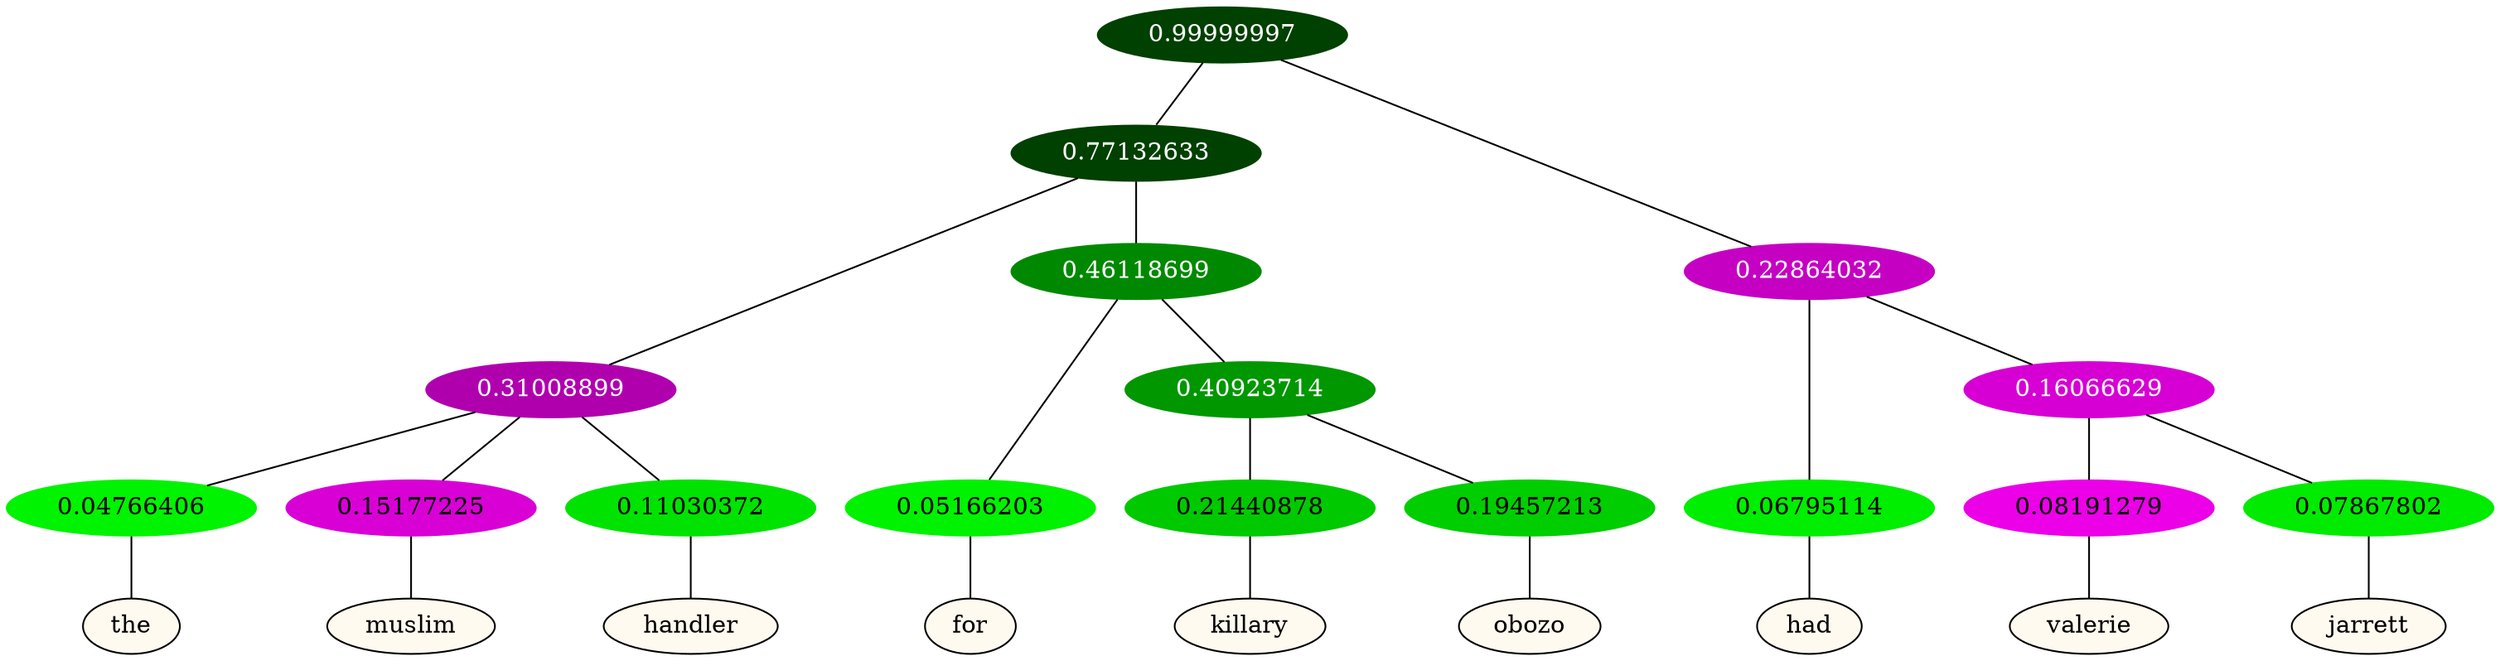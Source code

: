 graph {
	node [format=png height=0.15 nodesep=0.001 ordering=out overlap=prism overlap_scaling=0.01 ranksep=0.001 ratio=0.2 style=filled width=0.15]
	{
		rank=same
		a_w_7 [label=the color=black fillcolor=floralwhite style="filled,solid"]
		a_w_8 [label=muslim color=black fillcolor=floralwhite style="filled,solid"]
		a_w_9 [label=handler color=black fillcolor=floralwhite style="filled,solid"]
		a_w_10 [label=for color=black fillcolor=floralwhite style="filled,solid"]
		a_w_14 [label=killary color=black fillcolor=floralwhite style="filled,solid"]
		a_w_15 [label=obozo color=black fillcolor=floralwhite style="filled,solid"]
		a_w_5 [label=had color=black fillcolor=floralwhite style="filled,solid"]
		a_w_12 [label=valerie color=black fillcolor=floralwhite style="filled,solid"]
		a_w_13 [label=jarrett color=black fillcolor=floralwhite style="filled,solid"]
	}
	a_n_7 -- a_w_7
	a_n_8 -- a_w_8
	a_n_9 -- a_w_9
	a_n_10 -- a_w_10
	a_n_14 -- a_w_14
	a_n_15 -- a_w_15
	a_n_5 -- a_w_5
	a_n_12 -- a_w_12
	a_n_13 -- a_w_13
	{
		rank=same
		a_n_7 [label=0.04766406 color="0.334 1.000 0.952" fontcolor=black]
		a_n_8 [label=0.15177225 color="0.835 1.000 0.848" fontcolor=black]
		a_n_9 [label=0.11030372 color="0.334 1.000 0.890" fontcolor=black]
		a_n_10 [label=0.05166203 color="0.334 1.000 0.948" fontcolor=black]
		a_n_14 [label=0.21440878 color="0.334 1.000 0.786" fontcolor=black]
		a_n_15 [label=0.19457213 color="0.334 1.000 0.805" fontcolor=black]
		a_n_5 [label=0.06795114 color="0.334 1.000 0.932" fontcolor=black]
		a_n_12 [label=0.08191279 color="0.835 1.000 0.918" fontcolor=black]
		a_n_13 [label=0.07867802 color="0.334 1.000 0.921" fontcolor=black]
	}
	a_n_0 [label=0.99999997 color="0.334 1.000 0.250" fontcolor=grey99]
	a_n_1 [label=0.77132633 color="0.334 1.000 0.250" fontcolor=grey99]
	a_n_0 -- a_n_1
	a_n_2 [label=0.22864032 color="0.835 1.000 0.771" fontcolor=grey99]
	a_n_0 -- a_n_2
	a_n_3 [label=0.31008899 color="0.835 1.000 0.690" fontcolor=grey99]
	a_n_1 -- a_n_3
	a_n_4 [label=0.46118699 color="0.334 1.000 0.539" fontcolor=grey99]
	a_n_1 -- a_n_4
	a_n_2 -- a_n_5
	a_n_6 [label=0.16066629 color="0.835 1.000 0.839" fontcolor=grey99]
	a_n_2 -- a_n_6
	a_n_3 -- a_n_7
	a_n_3 -- a_n_8
	a_n_3 -- a_n_9
	a_n_4 -- a_n_10
	a_n_11 [label=0.40923714 color="0.334 1.000 0.591" fontcolor=grey99]
	a_n_4 -- a_n_11
	a_n_6 -- a_n_12
	a_n_6 -- a_n_13
	a_n_11 -- a_n_14
	a_n_11 -- a_n_15
}
